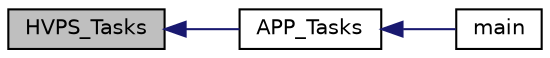 digraph "HVPS_Tasks"
{
  edge [fontname="Helvetica",fontsize="10",labelfontname="Helvetica",labelfontsize="10"];
  node [fontname="Helvetica",fontsize="10",shape=record];
  rankdir="LR";
  Node741 [label="HVPS_Tasks",height=0.2,width=0.4,color="black", fillcolor="grey75", style="filled", fontcolor="black"];
  Node741 -> Node742 [dir="back",color="midnightblue",fontsize="10",style="solid",fontname="Helvetica"];
  Node742 [label="APP_Tasks",height=0.2,width=0.4,color="black", fillcolor="white", style="filled",URL="$inszt__app_8c.html#a859aee46b660cfee47cfd45ce08f6862"];
  Node742 -> Node743 [dir="back",color="midnightblue",fontsize="10",style="solid",fontname="Helvetica"];
  Node743 [label="main",height=0.2,width=0.4,color="black", fillcolor="white", style="filled",URL="$inszt__main_8c.html#a840291bc02cba5474a4cb46a9b9566fe"];
}
